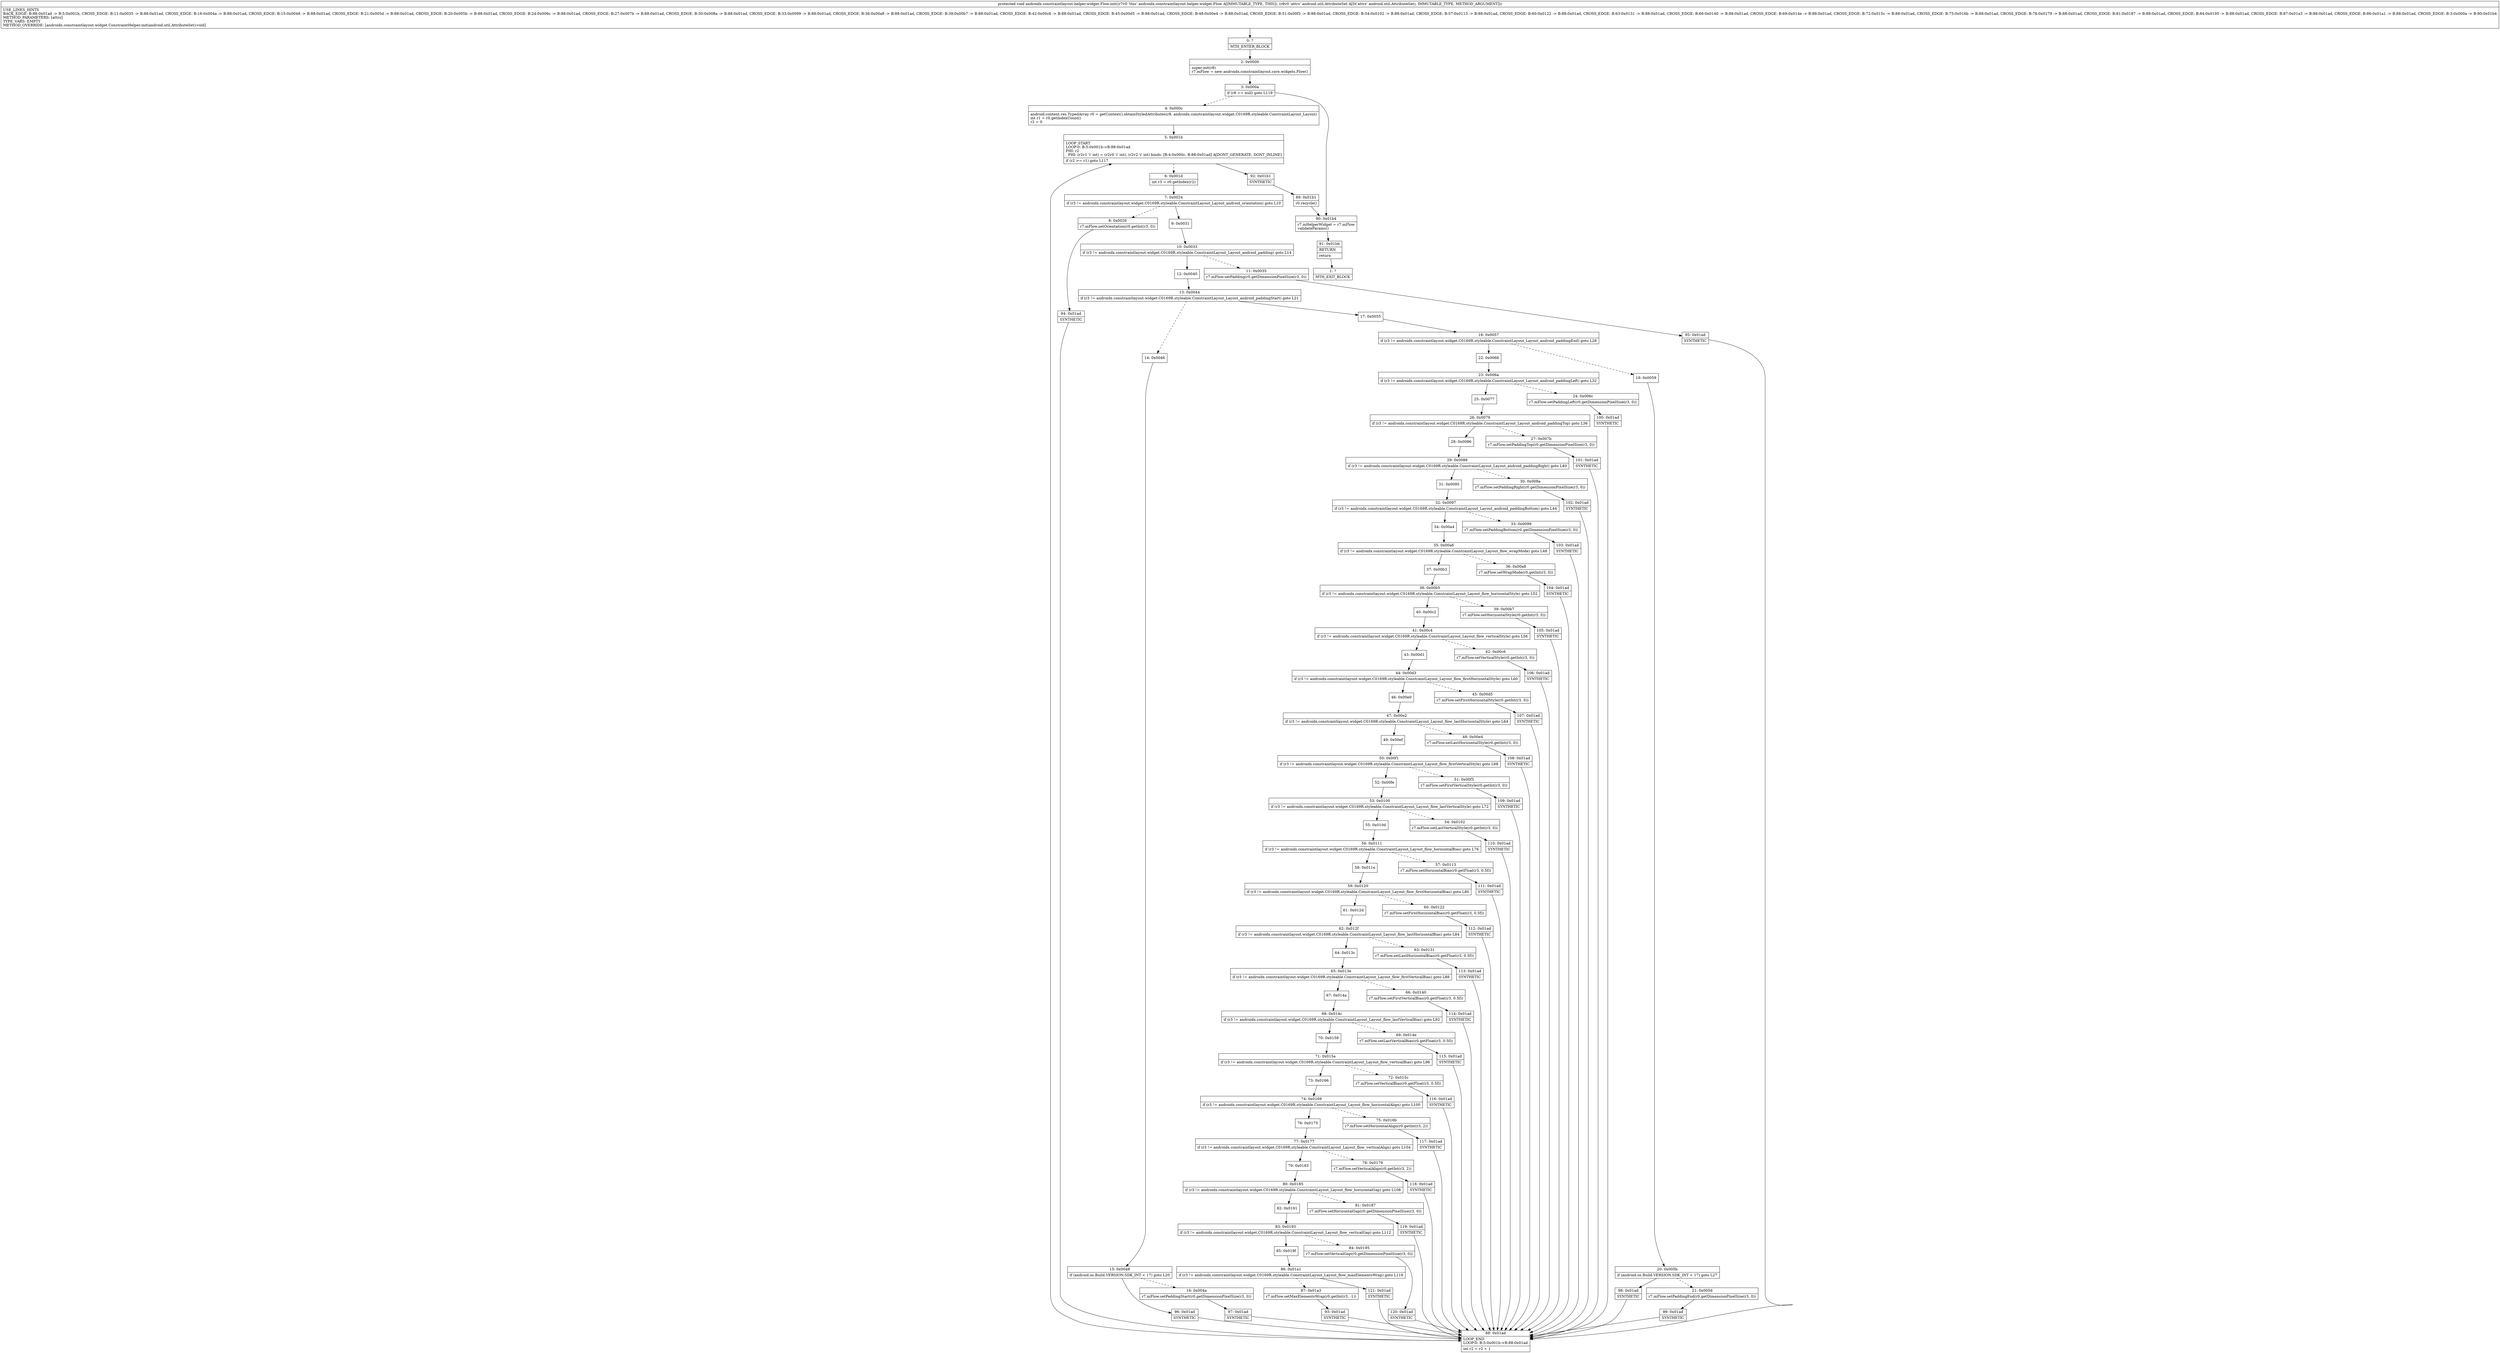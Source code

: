 digraph "CFG forandroidx.constraintlayout.helper.widget.Flow.init(Landroid\/util\/AttributeSet;)V" {
Node_0 [shape=record,label="{0\:\ ?|MTH_ENTER_BLOCK\l}"];
Node_2 [shape=record,label="{2\:\ 0x0000|super.init(r8)\lr7.mFlow = new androidx.constraintlayout.core.widgets.Flow()\l}"];
Node_3 [shape=record,label="{3\:\ 0x000a|if (r8 == null) goto L119\l}"];
Node_4 [shape=record,label="{4\:\ 0x000c|android.content.res.TypedArray r0 = getContext().obtainStyledAttributes(r8, androidx.constraintlayout.widget.C0169R.styleable.ConstraintLayout_Layout)\lint r1 = r0.getIndexCount()\lr2 = 0\l}"];
Node_5 [shape=record,label="{5\:\ 0x001b|LOOP_START\lLOOP:0: B:5:0x001b\-\>B:88:0x01ad\lPHI: r2 \l  PHI: (r2v1 'i' int) = (r2v0 'i' int), (r2v2 'i' int) binds: [B:4:0x000c, B:88:0x01ad] A[DONT_GENERATE, DONT_INLINE]\l|if (r2 \>= r1) goto L117\l}"];
Node_6 [shape=record,label="{6\:\ 0x001d|int r3 = r0.getIndex(r2)\l}"];
Node_7 [shape=record,label="{7\:\ 0x0024|if (r3 != androidx.constraintlayout.widget.C0169R.styleable.ConstraintLayout_Layout_android_orientation) goto L10\l}"];
Node_8 [shape=record,label="{8\:\ 0x0026|r7.mFlow.setOrientation(r0.getInt(r3, 0))\l}"];
Node_94 [shape=record,label="{94\:\ 0x01ad|SYNTHETIC\l}"];
Node_88 [shape=record,label="{88\:\ 0x01ad|LOOP_END\lLOOP:0: B:5:0x001b\-\>B:88:0x01ad\l|int r2 = r2 + 1\l}"];
Node_9 [shape=record,label="{9\:\ 0x0031}"];
Node_10 [shape=record,label="{10\:\ 0x0033|if (r3 != androidx.constraintlayout.widget.C0169R.styleable.ConstraintLayout_Layout_android_padding) goto L14\l}"];
Node_11 [shape=record,label="{11\:\ 0x0035|r7.mFlow.setPadding(r0.getDimensionPixelSize(r3, 0))\l}"];
Node_95 [shape=record,label="{95\:\ 0x01ad|SYNTHETIC\l}"];
Node_12 [shape=record,label="{12\:\ 0x0040}"];
Node_13 [shape=record,label="{13\:\ 0x0044|if (r3 != androidx.constraintlayout.widget.C0169R.styleable.ConstraintLayout_Layout_android_paddingStart) goto L21\l}"];
Node_14 [shape=record,label="{14\:\ 0x0046}"];
Node_15 [shape=record,label="{15\:\ 0x0048|if (android.os.Build.VERSION.SDK_INT \< 17) goto L20\l}"];
Node_16 [shape=record,label="{16\:\ 0x004a|r7.mFlow.setPaddingStart(r0.getDimensionPixelSize(r3, 0))\l}"];
Node_97 [shape=record,label="{97\:\ 0x01ad|SYNTHETIC\l}"];
Node_96 [shape=record,label="{96\:\ 0x01ad|SYNTHETIC\l}"];
Node_17 [shape=record,label="{17\:\ 0x0055}"];
Node_18 [shape=record,label="{18\:\ 0x0057|if (r3 != androidx.constraintlayout.widget.C0169R.styleable.ConstraintLayout_Layout_android_paddingEnd) goto L28\l}"];
Node_19 [shape=record,label="{19\:\ 0x0059}"];
Node_20 [shape=record,label="{20\:\ 0x005b|if (android.os.Build.VERSION.SDK_INT \< 17) goto L27\l}"];
Node_21 [shape=record,label="{21\:\ 0x005d|r7.mFlow.setPaddingEnd(r0.getDimensionPixelSize(r3, 0))\l}"];
Node_99 [shape=record,label="{99\:\ 0x01ad|SYNTHETIC\l}"];
Node_98 [shape=record,label="{98\:\ 0x01ad|SYNTHETIC\l}"];
Node_22 [shape=record,label="{22\:\ 0x0068}"];
Node_23 [shape=record,label="{23\:\ 0x006a|if (r3 != androidx.constraintlayout.widget.C0169R.styleable.ConstraintLayout_Layout_android_paddingLeft) goto L32\l}"];
Node_24 [shape=record,label="{24\:\ 0x006c|r7.mFlow.setPaddingLeft(r0.getDimensionPixelSize(r3, 0))\l}"];
Node_100 [shape=record,label="{100\:\ 0x01ad|SYNTHETIC\l}"];
Node_25 [shape=record,label="{25\:\ 0x0077}"];
Node_26 [shape=record,label="{26\:\ 0x0079|if (r3 != androidx.constraintlayout.widget.C0169R.styleable.ConstraintLayout_Layout_android_paddingTop) goto L36\l}"];
Node_27 [shape=record,label="{27\:\ 0x007b|r7.mFlow.setPaddingTop(r0.getDimensionPixelSize(r3, 0))\l}"];
Node_101 [shape=record,label="{101\:\ 0x01ad|SYNTHETIC\l}"];
Node_28 [shape=record,label="{28\:\ 0x0086}"];
Node_29 [shape=record,label="{29\:\ 0x0088|if (r3 != androidx.constraintlayout.widget.C0169R.styleable.ConstraintLayout_Layout_android_paddingRight) goto L40\l}"];
Node_30 [shape=record,label="{30\:\ 0x008a|r7.mFlow.setPaddingRight(r0.getDimensionPixelSize(r3, 0))\l}"];
Node_102 [shape=record,label="{102\:\ 0x01ad|SYNTHETIC\l}"];
Node_31 [shape=record,label="{31\:\ 0x0095}"];
Node_32 [shape=record,label="{32\:\ 0x0097|if (r3 != androidx.constraintlayout.widget.C0169R.styleable.ConstraintLayout_Layout_android_paddingBottom) goto L44\l}"];
Node_33 [shape=record,label="{33\:\ 0x0099|r7.mFlow.setPaddingBottom(r0.getDimensionPixelSize(r3, 0))\l}"];
Node_103 [shape=record,label="{103\:\ 0x01ad|SYNTHETIC\l}"];
Node_34 [shape=record,label="{34\:\ 0x00a4}"];
Node_35 [shape=record,label="{35\:\ 0x00a6|if (r3 != androidx.constraintlayout.widget.C0169R.styleable.ConstraintLayout_Layout_flow_wrapMode) goto L48\l}"];
Node_36 [shape=record,label="{36\:\ 0x00a8|r7.mFlow.setWrapMode(r0.getInt(r3, 0))\l}"];
Node_104 [shape=record,label="{104\:\ 0x01ad|SYNTHETIC\l}"];
Node_37 [shape=record,label="{37\:\ 0x00b3}"];
Node_38 [shape=record,label="{38\:\ 0x00b5|if (r3 != androidx.constraintlayout.widget.C0169R.styleable.ConstraintLayout_Layout_flow_horizontalStyle) goto L52\l}"];
Node_39 [shape=record,label="{39\:\ 0x00b7|r7.mFlow.setHorizontalStyle(r0.getInt(r3, 0))\l}"];
Node_105 [shape=record,label="{105\:\ 0x01ad|SYNTHETIC\l}"];
Node_40 [shape=record,label="{40\:\ 0x00c2}"];
Node_41 [shape=record,label="{41\:\ 0x00c4|if (r3 != androidx.constraintlayout.widget.C0169R.styleable.ConstraintLayout_Layout_flow_verticalStyle) goto L56\l}"];
Node_42 [shape=record,label="{42\:\ 0x00c6|r7.mFlow.setVerticalStyle(r0.getInt(r3, 0))\l}"];
Node_106 [shape=record,label="{106\:\ 0x01ad|SYNTHETIC\l}"];
Node_43 [shape=record,label="{43\:\ 0x00d1}"];
Node_44 [shape=record,label="{44\:\ 0x00d3|if (r3 != androidx.constraintlayout.widget.C0169R.styleable.ConstraintLayout_Layout_flow_firstHorizontalStyle) goto L60\l}"];
Node_45 [shape=record,label="{45\:\ 0x00d5|r7.mFlow.setFirstHorizontalStyle(r0.getInt(r3, 0))\l}"];
Node_107 [shape=record,label="{107\:\ 0x01ad|SYNTHETIC\l}"];
Node_46 [shape=record,label="{46\:\ 0x00e0}"];
Node_47 [shape=record,label="{47\:\ 0x00e2|if (r3 != androidx.constraintlayout.widget.C0169R.styleable.ConstraintLayout_Layout_flow_lastHorizontalStyle) goto L64\l}"];
Node_48 [shape=record,label="{48\:\ 0x00e4|r7.mFlow.setLastHorizontalStyle(r0.getInt(r3, 0))\l}"];
Node_108 [shape=record,label="{108\:\ 0x01ad|SYNTHETIC\l}"];
Node_49 [shape=record,label="{49\:\ 0x00ef}"];
Node_50 [shape=record,label="{50\:\ 0x00f1|if (r3 != androidx.constraintlayout.widget.C0169R.styleable.ConstraintLayout_Layout_flow_firstVerticalStyle) goto L68\l}"];
Node_51 [shape=record,label="{51\:\ 0x00f3|r7.mFlow.setFirstVerticalStyle(r0.getInt(r3, 0))\l}"];
Node_109 [shape=record,label="{109\:\ 0x01ad|SYNTHETIC\l}"];
Node_52 [shape=record,label="{52\:\ 0x00fe}"];
Node_53 [shape=record,label="{53\:\ 0x0100|if (r3 != androidx.constraintlayout.widget.C0169R.styleable.ConstraintLayout_Layout_flow_lastVerticalStyle) goto L72\l}"];
Node_54 [shape=record,label="{54\:\ 0x0102|r7.mFlow.setLastVerticalStyle(r0.getInt(r3, 0))\l}"];
Node_110 [shape=record,label="{110\:\ 0x01ad|SYNTHETIC\l}"];
Node_55 [shape=record,label="{55\:\ 0x010d}"];
Node_56 [shape=record,label="{56\:\ 0x0111|if (r3 != androidx.constraintlayout.widget.C0169R.styleable.ConstraintLayout_Layout_flow_horizontalBias) goto L76\l}"];
Node_57 [shape=record,label="{57\:\ 0x0113|r7.mFlow.setHorizontalBias(r0.getFloat(r3, 0.5f))\l}"];
Node_111 [shape=record,label="{111\:\ 0x01ad|SYNTHETIC\l}"];
Node_58 [shape=record,label="{58\:\ 0x011e}"];
Node_59 [shape=record,label="{59\:\ 0x0120|if (r3 != androidx.constraintlayout.widget.C0169R.styleable.ConstraintLayout_Layout_flow_firstHorizontalBias) goto L80\l}"];
Node_60 [shape=record,label="{60\:\ 0x0122|r7.mFlow.setFirstHorizontalBias(r0.getFloat(r3, 0.5f))\l}"];
Node_112 [shape=record,label="{112\:\ 0x01ad|SYNTHETIC\l}"];
Node_61 [shape=record,label="{61\:\ 0x012d}"];
Node_62 [shape=record,label="{62\:\ 0x012f|if (r3 != androidx.constraintlayout.widget.C0169R.styleable.ConstraintLayout_Layout_flow_lastHorizontalBias) goto L84\l}"];
Node_63 [shape=record,label="{63\:\ 0x0131|r7.mFlow.setLastHorizontalBias(r0.getFloat(r3, 0.5f))\l}"];
Node_113 [shape=record,label="{113\:\ 0x01ad|SYNTHETIC\l}"];
Node_64 [shape=record,label="{64\:\ 0x013c}"];
Node_65 [shape=record,label="{65\:\ 0x013e|if (r3 != androidx.constraintlayout.widget.C0169R.styleable.ConstraintLayout_Layout_flow_firstVerticalBias) goto L88\l}"];
Node_66 [shape=record,label="{66\:\ 0x0140|r7.mFlow.setFirstVerticalBias(r0.getFloat(r3, 0.5f))\l}"];
Node_114 [shape=record,label="{114\:\ 0x01ad|SYNTHETIC\l}"];
Node_67 [shape=record,label="{67\:\ 0x014a}"];
Node_68 [shape=record,label="{68\:\ 0x014c|if (r3 != androidx.constraintlayout.widget.C0169R.styleable.ConstraintLayout_Layout_flow_lastVerticalBias) goto L92\l}"];
Node_69 [shape=record,label="{69\:\ 0x014e|r7.mFlow.setLastVerticalBias(r0.getFloat(r3, 0.5f))\l}"];
Node_115 [shape=record,label="{115\:\ 0x01ad|SYNTHETIC\l}"];
Node_70 [shape=record,label="{70\:\ 0x0158}"];
Node_71 [shape=record,label="{71\:\ 0x015a|if (r3 != androidx.constraintlayout.widget.C0169R.styleable.ConstraintLayout_Layout_flow_verticalBias) goto L96\l}"];
Node_72 [shape=record,label="{72\:\ 0x015c|r7.mFlow.setVerticalBias(r0.getFloat(r3, 0.5f))\l}"];
Node_116 [shape=record,label="{116\:\ 0x01ad|SYNTHETIC\l}"];
Node_73 [shape=record,label="{73\:\ 0x0166}"];
Node_74 [shape=record,label="{74\:\ 0x0169|if (r3 != androidx.constraintlayout.widget.C0169R.styleable.ConstraintLayout_Layout_flow_horizontalAlign) goto L100\l}"];
Node_75 [shape=record,label="{75\:\ 0x016b|r7.mFlow.setHorizontalAlign(r0.getInt(r3, 2))\l}"];
Node_117 [shape=record,label="{117\:\ 0x01ad|SYNTHETIC\l}"];
Node_76 [shape=record,label="{76\:\ 0x0175}"];
Node_77 [shape=record,label="{77\:\ 0x0177|if (r3 != androidx.constraintlayout.widget.C0169R.styleable.ConstraintLayout_Layout_flow_verticalAlign) goto L104\l}"];
Node_78 [shape=record,label="{78\:\ 0x0179|r7.mFlow.setVerticalAlign(r0.getInt(r3, 2))\l}"];
Node_118 [shape=record,label="{118\:\ 0x01ad|SYNTHETIC\l}"];
Node_79 [shape=record,label="{79\:\ 0x0183}"];
Node_80 [shape=record,label="{80\:\ 0x0185|if (r3 != androidx.constraintlayout.widget.C0169R.styleable.ConstraintLayout_Layout_flow_horizontalGap) goto L108\l}"];
Node_81 [shape=record,label="{81\:\ 0x0187|r7.mFlow.setHorizontalGap(r0.getDimensionPixelSize(r3, 0))\l}"];
Node_119 [shape=record,label="{119\:\ 0x01ad|SYNTHETIC\l}"];
Node_82 [shape=record,label="{82\:\ 0x0191}"];
Node_83 [shape=record,label="{83\:\ 0x0193|if (r3 != androidx.constraintlayout.widget.C0169R.styleable.ConstraintLayout_Layout_flow_verticalGap) goto L112\l}"];
Node_84 [shape=record,label="{84\:\ 0x0195|r7.mFlow.setVerticalGap(r0.getDimensionPixelSize(r3, 0))\l}"];
Node_120 [shape=record,label="{120\:\ 0x01ad|SYNTHETIC\l}"];
Node_85 [shape=record,label="{85\:\ 0x019f}"];
Node_86 [shape=record,label="{86\:\ 0x01a1|if (r3 != androidx.constraintlayout.widget.C0169R.styleable.ConstraintLayout_Layout_flow_maxElementsWrap) goto L116\l}"];
Node_87 [shape=record,label="{87\:\ 0x01a3|r7.mFlow.setMaxElementsWrap(r0.getInt(r3, \-1))\l}"];
Node_93 [shape=record,label="{93\:\ 0x01ad|SYNTHETIC\l}"];
Node_121 [shape=record,label="{121\:\ 0x01ad|SYNTHETIC\l}"];
Node_92 [shape=record,label="{92\:\ 0x01b1|SYNTHETIC\l}"];
Node_89 [shape=record,label="{89\:\ 0x01b1|r0.recycle()\l}"];
Node_90 [shape=record,label="{90\:\ 0x01b4|r7.mHelperWidget = r7.mFlow\lvalidateParams()\l}"];
Node_91 [shape=record,label="{91\:\ 0x01bb|RETURN\l|return\l}"];
Node_1 [shape=record,label="{1\:\ ?|MTH_EXIT_BLOCK\l}"];
MethodNode[shape=record,label="{protected void androidx.constraintlayout.helper.widget.Flow.init((r7v0 'this' androidx.constraintlayout.helper.widget.Flow A[IMMUTABLE_TYPE, THIS]), (r8v0 'attrs' android.util.AttributeSet A[D('attrs' android.util.AttributeSet), IMMUTABLE_TYPE, METHOD_ARGUMENT]))  | USE_LINES_HINTS\lBACK_EDGE: B:88:0x01ad \-\> B:5:0x001b, CROSS_EDGE: B:11:0x0035 \-\> B:88:0x01ad, CROSS_EDGE: B:16:0x004a \-\> B:88:0x01ad, CROSS_EDGE: B:15:0x0048 \-\> B:88:0x01ad, CROSS_EDGE: B:21:0x005d \-\> B:88:0x01ad, CROSS_EDGE: B:20:0x005b \-\> B:88:0x01ad, CROSS_EDGE: B:24:0x006c \-\> B:88:0x01ad, CROSS_EDGE: B:27:0x007b \-\> B:88:0x01ad, CROSS_EDGE: B:30:0x008a \-\> B:88:0x01ad, CROSS_EDGE: B:33:0x0099 \-\> B:88:0x01ad, CROSS_EDGE: B:36:0x00a8 \-\> B:88:0x01ad, CROSS_EDGE: B:39:0x00b7 \-\> B:88:0x01ad, CROSS_EDGE: B:42:0x00c6 \-\> B:88:0x01ad, CROSS_EDGE: B:45:0x00d5 \-\> B:88:0x01ad, CROSS_EDGE: B:48:0x00e4 \-\> B:88:0x01ad, CROSS_EDGE: B:51:0x00f3 \-\> B:88:0x01ad, CROSS_EDGE: B:54:0x0102 \-\> B:88:0x01ad, CROSS_EDGE: B:57:0x0113 \-\> B:88:0x01ad, CROSS_EDGE: B:60:0x0122 \-\> B:88:0x01ad, CROSS_EDGE: B:63:0x0131 \-\> B:88:0x01ad, CROSS_EDGE: B:66:0x0140 \-\> B:88:0x01ad, CROSS_EDGE: B:69:0x014e \-\> B:88:0x01ad, CROSS_EDGE: B:72:0x015c \-\> B:88:0x01ad, CROSS_EDGE: B:75:0x016b \-\> B:88:0x01ad, CROSS_EDGE: B:78:0x0179 \-\> B:88:0x01ad, CROSS_EDGE: B:81:0x0187 \-\> B:88:0x01ad, CROSS_EDGE: B:84:0x0195 \-\> B:88:0x01ad, CROSS_EDGE: B:87:0x01a3 \-\> B:88:0x01ad, CROSS_EDGE: B:86:0x01a1 \-\> B:88:0x01ad, CROSS_EDGE: B:3:0x000a \-\> B:90:0x01b4\lMETHOD_PARAMETERS: [attrs]\lTYPE_VARS: EMPTY\lMETHOD_OVERRIDE: [androidx.constraintlayout.widget.ConstraintHelper.init(android.util.AttributeSet):void]\l}"];
MethodNode -> Node_0;Node_0 -> Node_2;
Node_2 -> Node_3;
Node_3 -> Node_4[style=dashed];
Node_3 -> Node_90;
Node_4 -> Node_5;
Node_5 -> Node_6[style=dashed];
Node_5 -> Node_92;
Node_6 -> Node_7;
Node_7 -> Node_8[style=dashed];
Node_7 -> Node_9;
Node_8 -> Node_94;
Node_94 -> Node_88;
Node_88 -> Node_5;
Node_9 -> Node_10;
Node_10 -> Node_11[style=dashed];
Node_10 -> Node_12;
Node_11 -> Node_95;
Node_95 -> Node_88;
Node_12 -> Node_13;
Node_13 -> Node_14[style=dashed];
Node_13 -> Node_17;
Node_14 -> Node_15;
Node_15 -> Node_16[style=dashed];
Node_15 -> Node_96;
Node_16 -> Node_97;
Node_97 -> Node_88;
Node_96 -> Node_88;
Node_17 -> Node_18;
Node_18 -> Node_19[style=dashed];
Node_18 -> Node_22;
Node_19 -> Node_20;
Node_20 -> Node_21[style=dashed];
Node_20 -> Node_98;
Node_21 -> Node_99;
Node_99 -> Node_88;
Node_98 -> Node_88;
Node_22 -> Node_23;
Node_23 -> Node_24[style=dashed];
Node_23 -> Node_25;
Node_24 -> Node_100;
Node_100 -> Node_88;
Node_25 -> Node_26;
Node_26 -> Node_27[style=dashed];
Node_26 -> Node_28;
Node_27 -> Node_101;
Node_101 -> Node_88;
Node_28 -> Node_29;
Node_29 -> Node_30[style=dashed];
Node_29 -> Node_31;
Node_30 -> Node_102;
Node_102 -> Node_88;
Node_31 -> Node_32;
Node_32 -> Node_33[style=dashed];
Node_32 -> Node_34;
Node_33 -> Node_103;
Node_103 -> Node_88;
Node_34 -> Node_35;
Node_35 -> Node_36[style=dashed];
Node_35 -> Node_37;
Node_36 -> Node_104;
Node_104 -> Node_88;
Node_37 -> Node_38;
Node_38 -> Node_39[style=dashed];
Node_38 -> Node_40;
Node_39 -> Node_105;
Node_105 -> Node_88;
Node_40 -> Node_41;
Node_41 -> Node_42[style=dashed];
Node_41 -> Node_43;
Node_42 -> Node_106;
Node_106 -> Node_88;
Node_43 -> Node_44;
Node_44 -> Node_45[style=dashed];
Node_44 -> Node_46;
Node_45 -> Node_107;
Node_107 -> Node_88;
Node_46 -> Node_47;
Node_47 -> Node_48[style=dashed];
Node_47 -> Node_49;
Node_48 -> Node_108;
Node_108 -> Node_88;
Node_49 -> Node_50;
Node_50 -> Node_51[style=dashed];
Node_50 -> Node_52;
Node_51 -> Node_109;
Node_109 -> Node_88;
Node_52 -> Node_53;
Node_53 -> Node_54[style=dashed];
Node_53 -> Node_55;
Node_54 -> Node_110;
Node_110 -> Node_88;
Node_55 -> Node_56;
Node_56 -> Node_57[style=dashed];
Node_56 -> Node_58;
Node_57 -> Node_111;
Node_111 -> Node_88;
Node_58 -> Node_59;
Node_59 -> Node_60[style=dashed];
Node_59 -> Node_61;
Node_60 -> Node_112;
Node_112 -> Node_88;
Node_61 -> Node_62;
Node_62 -> Node_63[style=dashed];
Node_62 -> Node_64;
Node_63 -> Node_113;
Node_113 -> Node_88;
Node_64 -> Node_65;
Node_65 -> Node_66[style=dashed];
Node_65 -> Node_67;
Node_66 -> Node_114;
Node_114 -> Node_88;
Node_67 -> Node_68;
Node_68 -> Node_69[style=dashed];
Node_68 -> Node_70;
Node_69 -> Node_115;
Node_115 -> Node_88;
Node_70 -> Node_71;
Node_71 -> Node_72[style=dashed];
Node_71 -> Node_73;
Node_72 -> Node_116;
Node_116 -> Node_88;
Node_73 -> Node_74;
Node_74 -> Node_75[style=dashed];
Node_74 -> Node_76;
Node_75 -> Node_117;
Node_117 -> Node_88;
Node_76 -> Node_77;
Node_77 -> Node_78[style=dashed];
Node_77 -> Node_79;
Node_78 -> Node_118;
Node_118 -> Node_88;
Node_79 -> Node_80;
Node_80 -> Node_81[style=dashed];
Node_80 -> Node_82;
Node_81 -> Node_119;
Node_119 -> Node_88;
Node_82 -> Node_83;
Node_83 -> Node_84[style=dashed];
Node_83 -> Node_85;
Node_84 -> Node_120;
Node_120 -> Node_88;
Node_85 -> Node_86;
Node_86 -> Node_87[style=dashed];
Node_86 -> Node_121;
Node_87 -> Node_93;
Node_93 -> Node_88;
Node_121 -> Node_88;
Node_92 -> Node_89;
Node_89 -> Node_90;
Node_90 -> Node_91;
Node_91 -> Node_1;
}


